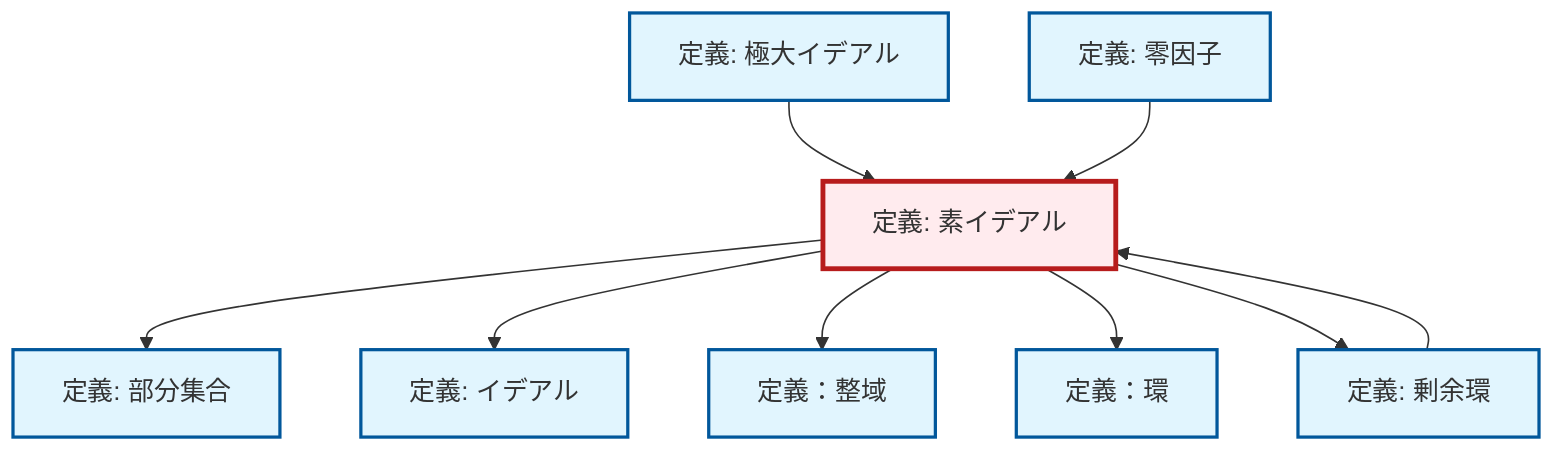 graph TD
    classDef definition fill:#e1f5fe,stroke:#01579b,stroke-width:2px
    classDef theorem fill:#f3e5f5,stroke:#4a148c,stroke-width:2px
    classDef axiom fill:#fff3e0,stroke:#e65100,stroke-width:2px
    classDef example fill:#e8f5e9,stroke:#1b5e20,stroke-width:2px
    classDef current fill:#ffebee,stroke:#b71c1c,stroke-width:3px
    def-maximal-ideal["定義: 極大イデアル"]:::definition
    def-quotient-ring["定義: 剰余環"]:::definition
    def-prime-ideal["定義: 素イデアル"]:::definition
    def-subset["定義: 部分集合"]:::definition
    def-integral-domain["定義：整域"]:::definition
    def-ideal["定義: イデアル"]:::definition
    def-zero-divisor["定義: 零因子"]:::definition
    def-ring["定義：環"]:::definition
    def-prime-ideal --> def-subset
    def-maximal-ideal --> def-prime-ideal
    def-prime-ideal --> def-ideal
    def-zero-divisor --> def-prime-ideal
    def-prime-ideal --> def-integral-domain
    def-quotient-ring --> def-prime-ideal
    def-prime-ideal --> def-ring
    def-prime-ideal --> def-quotient-ring
    class def-prime-ideal current